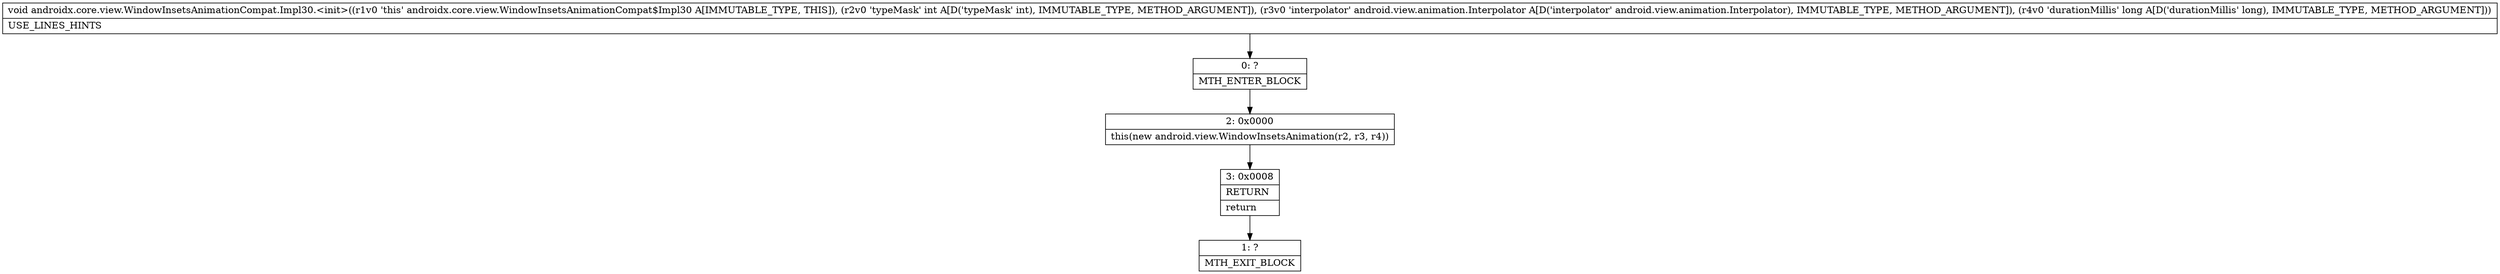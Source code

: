 digraph "CFG forandroidx.core.view.WindowInsetsAnimationCompat.Impl30.\<init\>(ILandroid\/view\/animation\/Interpolator;J)V" {
Node_0 [shape=record,label="{0\:\ ?|MTH_ENTER_BLOCK\l}"];
Node_2 [shape=record,label="{2\:\ 0x0000|this(new android.view.WindowInsetsAnimation(r2, r3, r4))\l}"];
Node_3 [shape=record,label="{3\:\ 0x0008|RETURN\l|return\l}"];
Node_1 [shape=record,label="{1\:\ ?|MTH_EXIT_BLOCK\l}"];
MethodNode[shape=record,label="{void androidx.core.view.WindowInsetsAnimationCompat.Impl30.\<init\>((r1v0 'this' androidx.core.view.WindowInsetsAnimationCompat$Impl30 A[IMMUTABLE_TYPE, THIS]), (r2v0 'typeMask' int A[D('typeMask' int), IMMUTABLE_TYPE, METHOD_ARGUMENT]), (r3v0 'interpolator' android.view.animation.Interpolator A[D('interpolator' android.view.animation.Interpolator), IMMUTABLE_TYPE, METHOD_ARGUMENT]), (r4v0 'durationMillis' long A[D('durationMillis' long), IMMUTABLE_TYPE, METHOD_ARGUMENT]))  | USE_LINES_HINTS\l}"];
MethodNode -> Node_0;Node_0 -> Node_2;
Node_2 -> Node_3;
Node_3 -> Node_1;
}

